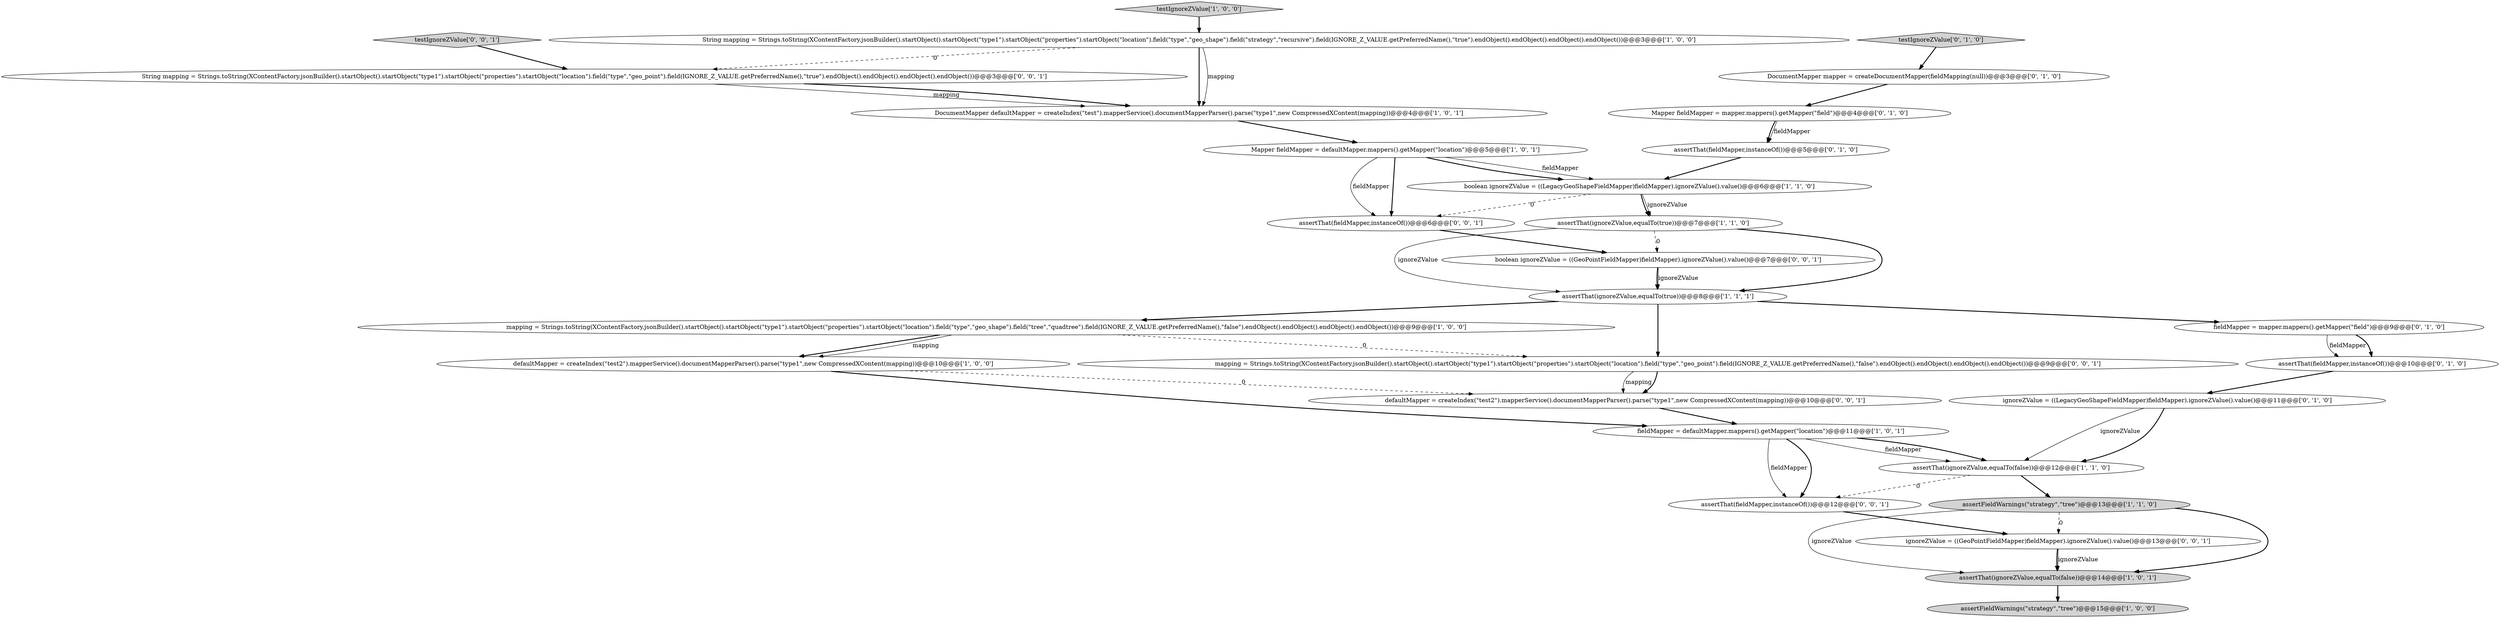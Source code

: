 digraph {
20 [style = filled, label = "ignoreZValue = ((LegacyGeoShapeFieldMapper)fieldMapper).ignoreZValue().value()@@@11@@@['0', '1', '0']", fillcolor = white, shape = ellipse image = "AAA0AAABBB2BBB"];
4 [style = filled, label = "assertThat(ignoreZValue,equalTo(false))@@@12@@@['1', '1', '0']", fillcolor = white, shape = ellipse image = "AAA0AAABBB1BBB"];
0 [style = filled, label = "String mapping = Strings.toString(XContentFactory.jsonBuilder().startObject().startObject(\"type1\").startObject(\"properties\").startObject(\"location\").field(\"type\",\"geo_shape\").field(\"strategy\",\"recursive\").field(IGNORE_Z_VALUE.getPreferredName(),\"true\").endObject().endObject().endObject().endObject())@@@3@@@['1', '0', '0']", fillcolor = white, shape = ellipse image = "AAA0AAABBB1BBB"];
12 [style = filled, label = "fieldMapper = defaultMapper.mappers().getMapper(\"location\")@@@11@@@['1', '0', '1']", fillcolor = white, shape = ellipse image = "AAA0AAABBB1BBB"];
18 [style = filled, label = "DocumentMapper mapper = createDocumentMapper(fieldMapping(null))@@@3@@@['0', '1', '0']", fillcolor = white, shape = ellipse image = "AAA0AAABBB2BBB"];
22 [style = filled, label = "String mapping = Strings.toString(XContentFactory.jsonBuilder().startObject().startObject(\"type1\").startObject(\"properties\").startObject(\"location\").field(\"type\",\"geo_point\").field(IGNORE_Z_VALUE.getPreferredName(),\"true\").endObject().endObject().endObject().endObject())@@@3@@@['0', '0', '1']", fillcolor = white, shape = ellipse image = "AAA0AAABBB3BBB"];
24 [style = filled, label = "boolean ignoreZValue = ((GeoPointFieldMapper)fieldMapper).ignoreZValue().value()@@@7@@@['0', '0', '1']", fillcolor = white, shape = ellipse image = "AAA0AAABBB3BBB"];
19 [style = filled, label = "Mapper fieldMapper = mapper.mappers().getMapper(\"field\")@@@4@@@['0', '1', '0']", fillcolor = white, shape = ellipse image = "AAA0AAABBB2BBB"];
2 [style = filled, label = "mapping = Strings.toString(XContentFactory.jsonBuilder().startObject().startObject(\"type1\").startObject(\"properties\").startObject(\"location\").field(\"type\",\"geo_shape\").field(\"tree\",\"quadtree\").field(IGNORE_Z_VALUE.getPreferredName(),\"false\").endObject().endObject().endObject().endObject())@@@9@@@['1', '0', '0']", fillcolor = white, shape = ellipse image = "AAA0AAABBB1BBB"];
5 [style = filled, label = "defaultMapper = createIndex(\"test2\").mapperService().documentMapperParser().parse(\"type1\",new CompressedXContent(mapping))@@@10@@@['1', '0', '0']", fillcolor = white, shape = ellipse image = "AAA0AAABBB1BBB"];
1 [style = filled, label = "DocumentMapper defaultMapper = createIndex(\"test\").mapperService().documentMapperParser().parse(\"type1\",new CompressedXContent(mapping))@@@4@@@['1', '0', '1']", fillcolor = white, shape = ellipse image = "AAA0AAABBB1BBB"];
9 [style = filled, label = "assertThat(ignoreZValue,equalTo(false))@@@14@@@['1', '0', '1']", fillcolor = lightgray, shape = ellipse image = "AAA0AAABBB1BBB"];
16 [style = filled, label = "testIgnoreZValue['0', '1', '0']", fillcolor = lightgray, shape = diamond image = "AAA0AAABBB2BBB"];
7 [style = filled, label = "boolean ignoreZValue = ((LegacyGeoShapeFieldMapper)fieldMapper).ignoreZValue().value()@@@6@@@['1', '1', '0']", fillcolor = white, shape = ellipse image = "AAA0AAABBB1BBB"];
6 [style = filled, label = "testIgnoreZValue['1', '0', '0']", fillcolor = lightgray, shape = diamond image = "AAA0AAABBB1BBB"];
10 [style = filled, label = "Mapper fieldMapper = defaultMapper.mappers().getMapper(\"location\")@@@5@@@['1', '0', '1']", fillcolor = white, shape = ellipse image = "AAA0AAABBB1BBB"];
25 [style = filled, label = "assertThat(fieldMapper,instanceOf())@@@12@@@['0', '0', '1']", fillcolor = white, shape = ellipse image = "AAA0AAABBB3BBB"];
13 [style = filled, label = "assertFieldWarnings(\"strategy\",\"tree\")@@@15@@@['1', '0', '0']", fillcolor = lightgray, shape = ellipse image = "AAA0AAABBB1BBB"];
26 [style = filled, label = "assertThat(fieldMapper,instanceOf())@@@6@@@['0', '0', '1']", fillcolor = white, shape = ellipse image = "AAA0AAABBB3BBB"];
17 [style = filled, label = "assertThat(fieldMapper,instanceOf())@@@5@@@['0', '1', '0']", fillcolor = white, shape = ellipse image = "AAA0AAABBB2BBB"];
28 [style = filled, label = "ignoreZValue = ((GeoPointFieldMapper)fieldMapper).ignoreZValue().value()@@@13@@@['0', '0', '1']", fillcolor = white, shape = ellipse image = "AAA0AAABBB3BBB"];
21 [style = filled, label = "mapping = Strings.toString(XContentFactory.jsonBuilder().startObject().startObject(\"type1\").startObject(\"properties\").startObject(\"location\").field(\"type\",\"geo_point\").field(IGNORE_Z_VALUE.getPreferredName(),\"false\").endObject().endObject().endObject().endObject())@@@9@@@['0', '0', '1']", fillcolor = white, shape = ellipse image = "AAA0AAABBB3BBB"];
3 [style = filled, label = "assertFieldWarnings(\"strategy\",\"tree\")@@@13@@@['1', '1', '0']", fillcolor = lightgray, shape = ellipse image = "AAA0AAABBB1BBB"];
15 [style = filled, label = "assertThat(fieldMapper,instanceOf())@@@10@@@['0', '1', '0']", fillcolor = white, shape = ellipse image = "AAA0AAABBB2BBB"];
8 [style = filled, label = "assertThat(ignoreZValue,equalTo(true))@@@8@@@['1', '1', '1']", fillcolor = white, shape = ellipse image = "AAA0AAABBB1BBB"];
11 [style = filled, label = "assertThat(ignoreZValue,equalTo(true))@@@7@@@['1', '1', '0']", fillcolor = white, shape = ellipse image = "AAA0AAABBB1BBB"];
14 [style = filled, label = "fieldMapper = mapper.mappers().getMapper(\"field\")@@@9@@@['0', '1', '0']", fillcolor = white, shape = ellipse image = "AAA0AAABBB2BBB"];
23 [style = filled, label = "defaultMapper = createIndex(\"test2\").mapperService().documentMapperParser().parse(\"type1\",new CompressedXContent(mapping))@@@10@@@['0', '0', '1']", fillcolor = white, shape = ellipse image = "AAA0AAABBB3BBB"];
27 [style = filled, label = "testIgnoreZValue['0', '0', '1']", fillcolor = lightgray, shape = diamond image = "AAA0AAABBB3BBB"];
12->25 [style = bold, label=""];
26->24 [style = bold, label=""];
8->14 [style = bold, label=""];
1->10 [style = bold, label=""];
10->7 [style = solid, label="fieldMapper"];
14->15 [style = solid, label="fieldMapper"];
2->5 [style = bold, label=""];
16->18 [style = bold, label=""];
20->4 [style = solid, label="ignoreZValue"];
12->4 [style = bold, label=""];
6->0 [style = bold, label=""];
20->4 [style = bold, label=""];
9->13 [style = bold, label=""];
22->1 [style = solid, label="mapping"];
2->5 [style = solid, label="mapping"];
7->11 [style = bold, label=""];
0->1 [style = solid, label="mapping"];
0->1 [style = bold, label=""];
8->21 [style = bold, label=""];
11->24 [style = dashed, label="0"];
27->22 [style = bold, label=""];
4->25 [style = dashed, label="0"];
10->7 [style = bold, label=""];
25->28 [style = bold, label=""];
8->2 [style = bold, label=""];
18->19 [style = bold, label=""];
11->8 [style = bold, label=""];
21->23 [style = solid, label="mapping"];
10->26 [style = solid, label="fieldMapper"];
19->17 [style = bold, label=""];
3->9 [style = bold, label=""];
23->12 [style = bold, label=""];
11->8 [style = solid, label="ignoreZValue"];
5->23 [style = dashed, label="0"];
3->28 [style = dashed, label="0"];
24->8 [style = solid, label="ignoreZValue"];
15->20 [style = bold, label=""];
2->21 [style = dashed, label="0"];
19->17 [style = solid, label="fieldMapper"];
7->11 [style = solid, label="ignoreZValue"];
3->9 [style = solid, label="ignoreZValue"];
28->9 [style = solid, label="ignoreZValue"];
5->12 [style = bold, label=""];
17->7 [style = bold, label=""];
24->8 [style = bold, label=""];
21->23 [style = bold, label=""];
22->1 [style = bold, label=""];
14->15 [style = bold, label=""];
7->26 [style = dashed, label="0"];
4->3 [style = bold, label=""];
0->22 [style = dashed, label="0"];
12->4 [style = solid, label="fieldMapper"];
10->26 [style = bold, label=""];
12->25 [style = solid, label="fieldMapper"];
28->9 [style = bold, label=""];
}
